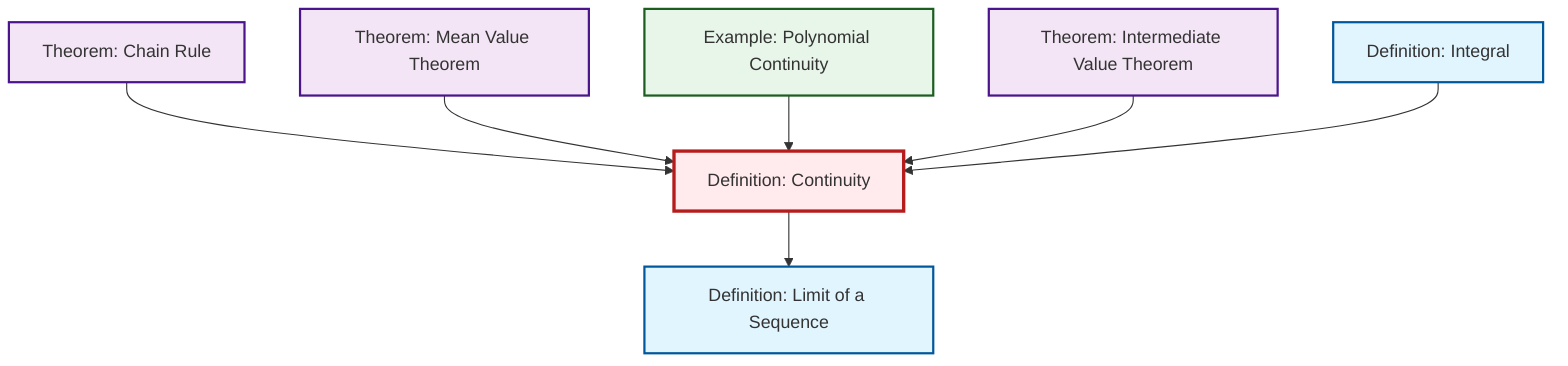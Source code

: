 graph TD
    classDef definition fill:#e1f5fe,stroke:#01579b,stroke-width:2px
    classDef theorem fill:#f3e5f5,stroke:#4a148c,stroke-width:2px
    classDef axiom fill:#fff3e0,stroke:#e65100,stroke-width:2px
    classDef example fill:#e8f5e9,stroke:#1b5e20,stroke-width:2px
    classDef current fill:#ffebee,stroke:#b71c1c,stroke-width:3px
    thm-chain-rule["Theorem: Chain Rule"]:::theorem
    def-limit["Definition: Limit of a Sequence"]:::definition
    def-integral["Definition: Integral"]:::definition
    thm-intermediate-value["Theorem: Intermediate Value Theorem"]:::theorem
    ex-polynomial-continuity["Example: Polynomial Continuity"]:::example
    thm-mean-value["Theorem: Mean Value Theorem"]:::theorem
    def-continuity["Definition: Continuity"]:::definition
    thm-chain-rule --> def-continuity
    thm-mean-value --> def-continuity
    ex-polynomial-continuity --> def-continuity
    def-continuity --> def-limit
    thm-intermediate-value --> def-continuity
    def-integral --> def-continuity
    class def-continuity current